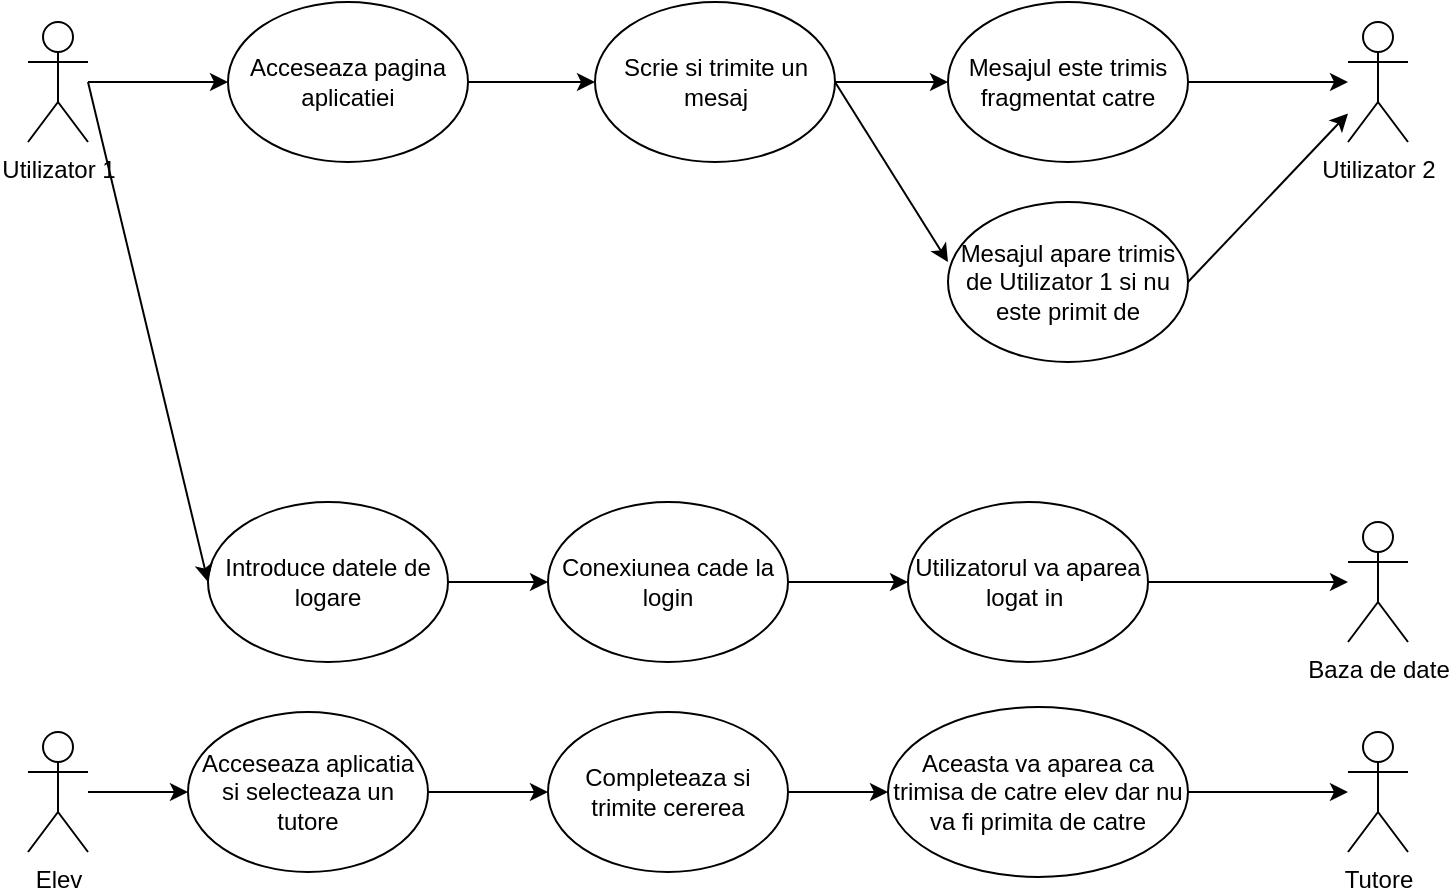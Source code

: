 <mxfile version="12.9.1" type="device"><diagram id="C4JzQXmb7UOGMt2kDkY7" name="Page-1"><mxGraphModel dx="1865" dy="499" grid="1" gridSize="10" guides="1" tooltips="1" connect="1" arrows="1" fold="1" page="1" pageScale="1" pageWidth="827" pageHeight="1169" math="0" shadow="0"><root><mxCell id="0"/><mxCell id="1" parent="0"/><mxCell id="y1qOKPOkceWq_G68f_lA-1" value="Utilizator 1" style="shape=umlActor;verticalLabelPosition=bottom;labelBackgroundColor=#ffffff;verticalAlign=top;html=1;outlineConnect=0;" vertex="1" parent="1"><mxGeometry x="10" y="170" width="30" height="60" as="geometry"/></mxCell><mxCell id="y1qOKPOkceWq_G68f_lA-2" value="Utilizator 2" style="shape=umlActor;verticalLabelPosition=bottom;labelBackgroundColor=#ffffff;verticalAlign=top;html=1;outlineConnect=0;" vertex="1" parent="1"><mxGeometry x="670" y="170" width="30" height="60" as="geometry"/></mxCell><mxCell id="y1qOKPOkceWq_G68f_lA-3" value="" style="endArrow=classic;html=1;" edge="1" parent="1" source="y1qOKPOkceWq_G68f_lA-1" target="y1qOKPOkceWq_G68f_lA-4"><mxGeometry width="50" height="50" relative="1" as="geometry"><mxPoint x="390" y="280" as="sourcePoint"/><mxPoint x="110" y="201" as="targetPoint"/></mxGeometry></mxCell><mxCell id="y1qOKPOkceWq_G68f_lA-4" value="Acceseaza pagina aplicatiei" style="ellipse;whiteSpace=wrap;html=1;" vertex="1" parent="1"><mxGeometry x="110" y="160" width="120" height="80" as="geometry"/></mxCell><mxCell id="y1qOKPOkceWq_G68f_lA-5" value="Scrie si trimite un mesaj" style="ellipse;whiteSpace=wrap;html=1;" vertex="1" parent="1"><mxGeometry x="293.5" y="160" width="120" height="80" as="geometry"/></mxCell><mxCell id="y1qOKPOkceWq_G68f_lA-6" value="" style="endArrow=classic;html=1;exitX=1;exitY=0.5;exitDx=0;exitDy=0;entryX=0;entryY=0.5;entryDx=0;entryDy=0;" edge="1" parent="1" source="y1qOKPOkceWq_G68f_lA-4" target="y1qOKPOkceWq_G68f_lA-5"><mxGeometry width="50" height="50" relative="1" as="geometry"><mxPoint x="390" y="280" as="sourcePoint"/><mxPoint x="440" y="230" as="targetPoint"/></mxGeometry></mxCell><mxCell id="y1qOKPOkceWq_G68f_lA-7" value="Mesajul este trimis fragmentat catre" style="ellipse;whiteSpace=wrap;html=1;" vertex="1" parent="1"><mxGeometry x="470" y="160" width="120" height="80" as="geometry"/></mxCell><mxCell id="y1qOKPOkceWq_G68f_lA-8" value="" style="endArrow=classic;html=1;exitX=1;exitY=0.5;exitDx=0;exitDy=0;entryX=0;entryY=0.5;entryDx=0;entryDy=0;" edge="1" parent="1" source="y1qOKPOkceWq_G68f_lA-5" target="y1qOKPOkceWq_G68f_lA-7"><mxGeometry width="50" height="50" relative="1" as="geometry"><mxPoint x="390" y="280" as="sourcePoint"/><mxPoint x="440" y="230" as="targetPoint"/></mxGeometry></mxCell><mxCell id="y1qOKPOkceWq_G68f_lA-9" value="" style="endArrow=classic;html=1;exitX=1;exitY=0.5;exitDx=0;exitDy=0;" edge="1" parent="1" source="y1qOKPOkceWq_G68f_lA-7" target="y1qOKPOkceWq_G68f_lA-2"><mxGeometry width="50" height="50" relative="1" as="geometry"><mxPoint x="390" y="280" as="sourcePoint"/><mxPoint x="440" y="230" as="targetPoint"/></mxGeometry></mxCell><mxCell id="y1qOKPOkceWq_G68f_lA-10" value="Mesajul apare trimis de Utilizator 1 si nu este primit de" style="ellipse;whiteSpace=wrap;html=1;" vertex="1" parent="1"><mxGeometry x="470" y="260" width="120" height="80" as="geometry"/></mxCell><mxCell id="y1qOKPOkceWq_G68f_lA-11" value="" style="endArrow=classic;html=1;exitX=1;exitY=0.5;exitDx=0;exitDy=0;" edge="1" parent="1" source="y1qOKPOkceWq_G68f_lA-10" target="y1qOKPOkceWq_G68f_lA-2"><mxGeometry width="50" height="50" relative="1" as="geometry"><mxPoint x="390" y="280" as="sourcePoint"/><mxPoint x="440" y="230" as="targetPoint"/></mxGeometry></mxCell><mxCell id="y1qOKPOkceWq_G68f_lA-12" value="" style="endArrow=classic;html=1;entryX=0;entryY=0.375;entryDx=0;entryDy=0;entryPerimeter=0;exitX=1;exitY=0.5;exitDx=0;exitDy=0;" edge="1" parent="1" source="y1qOKPOkceWq_G68f_lA-5" target="y1qOKPOkceWq_G68f_lA-10"><mxGeometry width="50" height="50" relative="1" as="geometry"><mxPoint x="390" y="280" as="sourcePoint"/><mxPoint x="440" y="230" as="targetPoint"/></mxGeometry></mxCell><mxCell id="y1qOKPOkceWq_G68f_lA-13" value="Introduce datele de logare" style="ellipse;whiteSpace=wrap;html=1;" vertex="1" parent="1"><mxGeometry x="100" y="410" width="120" height="80" as="geometry"/></mxCell><mxCell id="y1qOKPOkceWq_G68f_lA-14" value="Conexiunea cade la login" style="ellipse;whiteSpace=wrap;html=1;" vertex="1" parent="1"><mxGeometry x="270" y="410" width="120" height="80" as="geometry"/></mxCell><mxCell id="y1qOKPOkceWq_G68f_lA-15" value="Utilizatorul va aparea logat in&amp;nbsp;" style="ellipse;whiteSpace=wrap;html=1;" vertex="1" parent="1"><mxGeometry x="450" y="410" width="120" height="80" as="geometry"/></mxCell><mxCell id="y1qOKPOkceWq_G68f_lA-16" value="" style="endArrow=classic;html=1;exitX=1;exitY=0.5;exitDx=0;exitDy=0;entryX=0;entryY=0.5;entryDx=0;entryDy=0;" edge="1" parent="1" source="y1qOKPOkceWq_G68f_lA-14" target="y1qOKPOkceWq_G68f_lA-15"><mxGeometry width="50" height="50" relative="1" as="geometry"><mxPoint x="414" y="380" as="sourcePoint"/><mxPoint x="464" y="330" as="targetPoint"/></mxGeometry></mxCell><mxCell id="y1qOKPOkceWq_G68f_lA-17" value="" style="endArrow=classic;html=1;exitX=1;exitY=0.5;exitDx=0;exitDy=0;" edge="1" parent="1" source="y1qOKPOkceWq_G68f_lA-13" target="y1qOKPOkceWq_G68f_lA-14"><mxGeometry width="50" height="50" relative="1" as="geometry"><mxPoint x="233" y="446" as="sourcePoint"/><mxPoint x="440" y="230" as="targetPoint"/></mxGeometry></mxCell><mxCell id="y1qOKPOkceWq_G68f_lA-18" value="" style="endArrow=classic;html=1;entryX=0;entryY=0.5;entryDx=0;entryDy=0;" edge="1" parent="1" target="y1qOKPOkceWq_G68f_lA-13"><mxGeometry width="50" height="50" relative="1" as="geometry"><mxPoint x="40" y="200" as="sourcePoint"/><mxPoint x="440" y="230" as="targetPoint"/></mxGeometry></mxCell><mxCell id="y1qOKPOkceWq_G68f_lA-19" value="Baza de date" style="shape=umlActor;verticalLabelPosition=bottom;labelBackgroundColor=#ffffff;verticalAlign=top;html=1;outlineConnect=0;" vertex="1" parent="1"><mxGeometry x="670" y="420" width="30" height="60" as="geometry"/></mxCell><mxCell id="y1qOKPOkceWq_G68f_lA-20" value="" style="endArrow=classic;html=1;exitX=1;exitY=0.5;exitDx=0;exitDy=0;" edge="1" parent="1" source="y1qOKPOkceWq_G68f_lA-15" target="y1qOKPOkceWq_G68f_lA-19"><mxGeometry width="50" height="50" relative="1" as="geometry"><mxPoint x="390" y="280" as="sourcePoint"/><mxPoint x="440" y="230" as="targetPoint"/></mxGeometry></mxCell><mxCell id="y1qOKPOkceWq_G68f_lA-21" value="Elev" style="shape=umlActor;verticalLabelPosition=bottom;labelBackgroundColor=#ffffff;verticalAlign=top;html=1;outlineConnect=0;" vertex="1" parent="1"><mxGeometry x="10" y="525" width="30" height="60" as="geometry"/></mxCell><mxCell id="y1qOKPOkceWq_G68f_lA-22" value="Tutore" style="shape=umlActor;verticalLabelPosition=bottom;labelBackgroundColor=#ffffff;verticalAlign=top;html=1;outlineConnect=0;" vertex="1" parent="1"><mxGeometry x="670" y="525" width="30" height="60" as="geometry"/></mxCell><mxCell id="y1qOKPOkceWq_G68f_lA-23" value="Acceseaza aplicatia si selecteaza un tutore" style="ellipse;whiteSpace=wrap;html=1;" vertex="1" parent="1"><mxGeometry x="90" y="515" width="120" height="80" as="geometry"/></mxCell><mxCell id="y1qOKPOkceWq_G68f_lA-24" value="Completeaza si trimite cererea" style="ellipse;whiteSpace=wrap;html=1;" vertex="1" parent="1"><mxGeometry x="270" y="515" width="120" height="80" as="geometry"/></mxCell><mxCell id="y1qOKPOkceWq_G68f_lA-25" value="Aceasta va aparea ca trimisa de catre elev dar nu va fi primita de catre" style="ellipse;whiteSpace=wrap;html=1;" vertex="1" parent="1"><mxGeometry x="440" y="512.5" width="150" height="85" as="geometry"/></mxCell><mxCell id="y1qOKPOkceWq_G68f_lA-26" value="" style="endArrow=classic;html=1;entryX=0;entryY=0.5;entryDx=0;entryDy=0;" edge="1" parent="1" source="y1qOKPOkceWq_G68f_lA-21" target="y1qOKPOkceWq_G68f_lA-23"><mxGeometry width="50" height="50" relative="1" as="geometry"><mxPoint x="390" y="380" as="sourcePoint"/><mxPoint x="440" y="330" as="targetPoint"/></mxGeometry></mxCell><mxCell id="y1qOKPOkceWq_G68f_lA-27" value="" style="endArrow=classic;html=1;exitX=1;exitY=0.5;exitDx=0;exitDy=0;entryX=0;entryY=0.5;entryDx=0;entryDy=0;" edge="1" parent="1" source="y1qOKPOkceWq_G68f_lA-23" target="y1qOKPOkceWq_G68f_lA-24"><mxGeometry width="50" height="50" relative="1" as="geometry"><mxPoint x="390" y="380" as="sourcePoint"/><mxPoint x="440" y="330" as="targetPoint"/></mxGeometry></mxCell><mxCell id="y1qOKPOkceWq_G68f_lA-28" value="" style="endArrow=classic;html=1;exitX=1;exitY=0.5;exitDx=0;exitDy=0;entryX=0;entryY=0.5;entryDx=0;entryDy=0;" edge="1" parent="1" source="y1qOKPOkceWq_G68f_lA-24" target="y1qOKPOkceWq_G68f_lA-25"><mxGeometry width="50" height="50" relative="1" as="geometry"><mxPoint x="400" y="570" as="sourcePoint"/><mxPoint x="440" y="330" as="targetPoint"/></mxGeometry></mxCell><mxCell id="y1qOKPOkceWq_G68f_lA-29" value="" style="endArrow=classic;html=1;exitX=1;exitY=0.5;exitDx=0;exitDy=0;" edge="1" parent="1" source="y1qOKPOkceWq_G68f_lA-25" target="y1qOKPOkceWq_G68f_lA-22"><mxGeometry width="50" height="50" relative="1" as="geometry"><mxPoint x="390" y="380" as="sourcePoint"/><mxPoint x="440" y="330" as="targetPoint"/></mxGeometry></mxCell></root></mxGraphModel></diagram></mxfile>